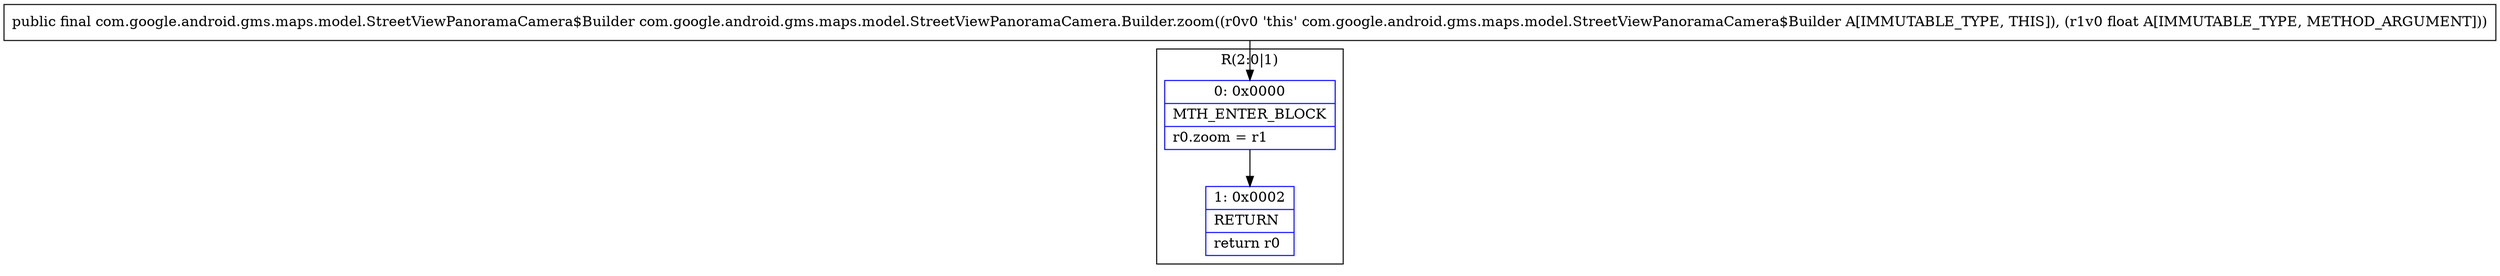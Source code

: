 digraph "CFG forcom.google.android.gms.maps.model.StreetViewPanoramaCamera.Builder.zoom(F)Lcom\/google\/android\/gms\/maps\/model\/StreetViewPanoramaCamera$Builder;" {
subgraph cluster_Region_716640832 {
label = "R(2:0|1)";
node [shape=record,color=blue];
Node_0 [shape=record,label="{0\:\ 0x0000|MTH_ENTER_BLOCK\l|r0.zoom = r1\l}"];
Node_1 [shape=record,label="{1\:\ 0x0002|RETURN\l|return r0\l}"];
}
MethodNode[shape=record,label="{public final com.google.android.gms.maps.model.StreetViewPanoramaCamera$Builder com.google.android.gms.maps.model.StreetViewPanoramaCamera.Builder.zoom((r0v0 'this' com.google.android.gms.maps.model.StreetViewPanoramaCamera$Builder A[IMMUTABLE_TYPE, THIS]), (r1v0 float A[IMMUTABLE_TYPE, METHOD_ARGUMENT])) }"];
MethodNode -> Node_0;
Node_0 -> Node_1;
}

